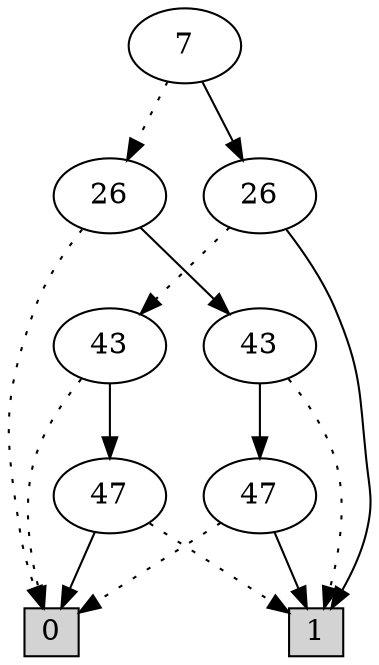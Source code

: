 digraph G {
0 [shape=box, label="0", style=filled, shape=box, height=0.3, width=0.3];
1 [shape=box, label="1", style=filled, shape=box, height=0.3, width=0.3];
3340 [label="7"];
3340 -> 3335 [style=dotted];
3340 -> 3339 [style=filled];
3335 [label="26"];
3335 -> 0 [style=dotted];
3335 -> 3291 [style=filled];
3291 [label="43"];
3291 -> 1 [style=dotted];
3291 -> 96 [style=filled];
96 [label="47"];
96 -> 0 [style=dotted];
96 -> 1 [style=filled];
3339 [label="26"];
3339 -> 3292 [style=dotted];
3339 -> 1 [style=filled];
3292 [label="43"];
3292 -> 0 [style=dotted];
3292 -> 97 [style=filled];
97 [label="47"];
97 -> 1 [style=dotted];
97 -> 0 [style=filled];
}
